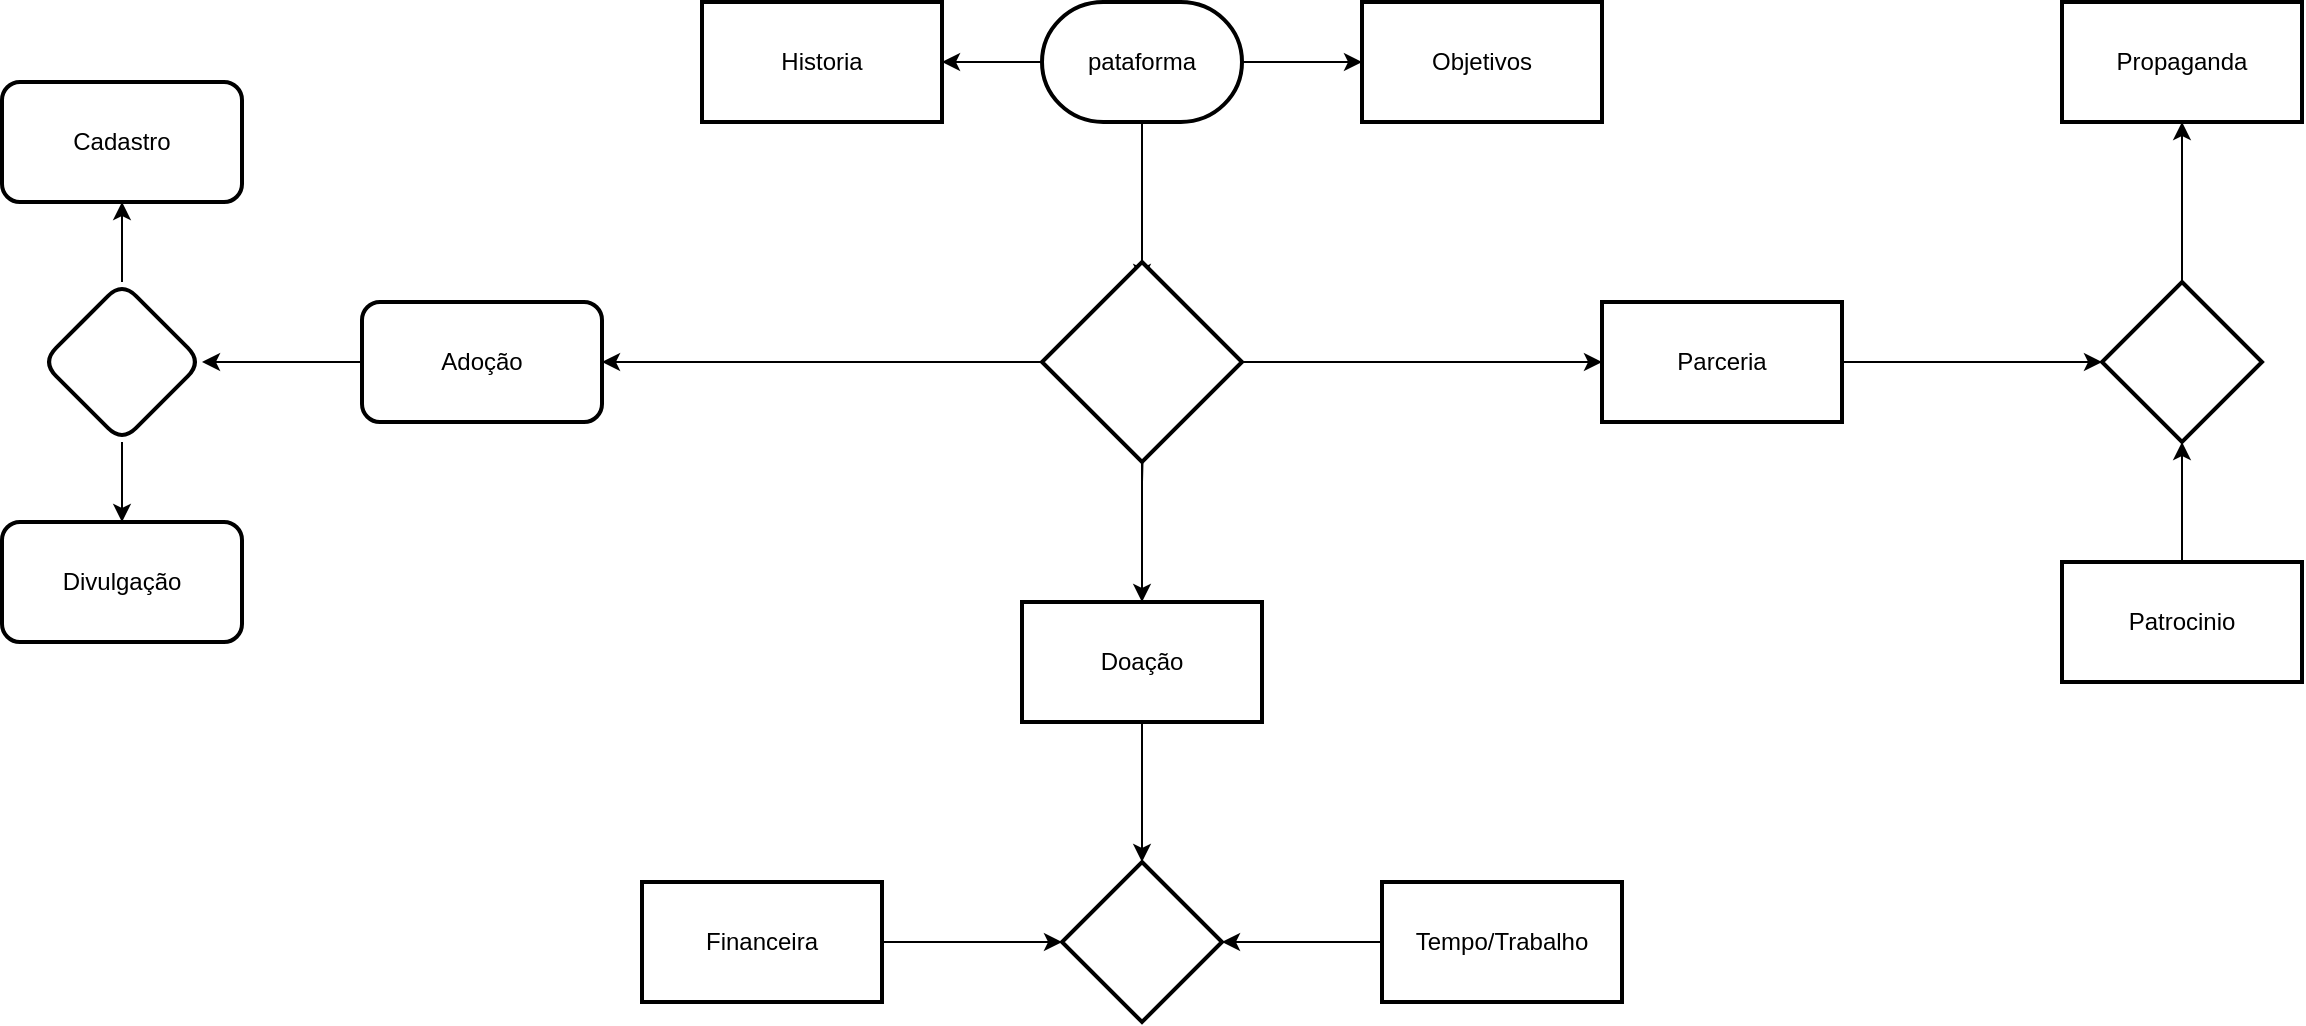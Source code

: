 <mxfile>
    <diagram name="Página-1" id="aaGCkiE8xkfBYlqoKyT1">
        <mxGraphModel dx="1725" dy="426" grid="1" gridSize="10" guides="1" tooltips="1" connect="1" arrows="1" fold="1" page="1" pageScale="1" pageWidth="827" pageHeight="1169" math="0" shadow="0">
            <root>
                <mxCell id="0"/>
                <mxCell id="1" parent="0"/>
                <mxCell id="jcSnNQON1pVsvE090eND-7" value="" style="edgeStyle=orthogonalEdgeStyle;rounded=0;orthogonalLoop=1;jettySize=auto;html=1;" parent="1" source="jcSnNQON1pVsvE090eND-1" edge="1">
                    <mxGeometry relative="1" as="geometry">
                        <mxPoint x="410" y="210" as="targetPoint"/>
                    </mxGeometry>
                </mxCell>
                <mxCell id="jcSnNQON1pVsvE090eND-24" value="" style="edgeStyle=orthogonalEdgeStyle;rounded=0;orthogonalLoop=1;jettySize=auto;html=1;" parent="1" source="jcSnNQON1pVsvE090eND-1" target="jcSnNQON1pVsvE090eND-3" edge="1">
                    <mxGeometry relative="1" as="geometry"/>
                </mxCell>
                <mxCell id="jcSnNQON1pVsvE090eND-25" value="" style="edgeStyle=orthogonalEdgeStyle;rounded=0;orthogonalLoop=1;jettySize=auto;html=1;" parent="1" source="jcSnNQON1pVsvE090eND-1" target="jcSnNQON1pVsvE090eND-5" edge="1">
                    <mxGeometry relative="1" as="geometry"/>
                </mxCell>
                <mxCell id="jcSnNQON1pVsvE090eND-1" value="pataforma" style="strokeWidth=2;html=1;shape=mxgraph.flowchart.terminator;whiteSpace=wrap;" parent="1" vertex="1">
                    <mxGeometry x="360" y="70" width="100" height="60" as="geometry"/>
                </mxCell>
                <mxCell id="jcSnNQON1pVsvE090eND-9" value="" style="edgeStyle=orthogonalEdgeStyle;rounded=0;orthogonalLoop=1;jettySize=auto;html=1;" parent="1" target="jcSnNQON1pVsvE090eND-8" edge="1">
                    <mxGeometry relative="1" as="geometry">
                        <mxPoint x="410" y="310" as="sourcePoint"/>
                    </mxGeometry>
                </mxCell>
                <mxCell id="jcSnNQON1pVsvE090eND-3" value="Objetivos" style="whiteSpace=wrap;html=1;strokeWidth=2;" parent="1" vertex="1">
                    <mxGeometry x="520" y="70" width="120" height="60" as="geometry"/>
                </mxCell>
                <mxCell id="jcSnNQON1pVsvE090eND-5" value="Historia" style="whiteSpace=wrap;html=1;strokeWidth=2;" parent="1" vertex="1">
                    <mxGeometry x="190" y="70" width="120" height="60" as="geometry"/>
                </mxCell>
                <mxCell id="jcSnNQON1pVsvE090eND-11" value="" style="edgeStyle=orthogonalEdgeStyle;rounded=0;orthogonalLoop=1;jettySize=auto;html=1;" parent="1" source="jcSnNQON1pVsvE090eND-8" target="jcSnNQON1pVsvE090eND-10" edge="1">
                    <mxGeometry relative="1" as="geometry"/>
                </mxCell>
                <mxCell id="jcSnNQON1pVsvE090eND-13" value="" style="edgeStyle=orthogonalEdgeStyle;rounded=0;orthogonalLoop=1;jettySize=auto;html=1;" parent="1" source="jcSnNQON1pVsvE090eND-8" target="jcSnNQON1pVsvE090eND-12" edge="1">
                    <mxGeometry relative="1" as="geometry"/>
                </mxCell>
                <mxCell id="jcSnNQON1pVsvE090eND-15" value="" style="edgeStyle=orthogonalEdgeStyle;rounded=0;orthogonalLoop=1;jettySize=auto;html=1;" parent="1" source="jcSnNQON1pVsvE090eND-8" target="jcSnNQON1pVsvE090eND-14" edge="1">
                    <mxGeometry relative="1" as="geometry"/>
                </mxCell>
                <mxCell id="jcSnNQON1pVsvE090eND-8" value="" style="strokeWidth=2;html=1;shape=mxgraph.flowchart.decision;whiteSpace=wrap;" parent="1" vertex="1">
                    <mxGeometry x="360" y="200" width="100" height="100" as="geometry"/>
                </mxCell>
                <mxCell id="jcSnNQON1pVsvE090eND-19" value="" style="edgeStyle=orthogonalEdgeStyle;rounded=0;orthogonalLoop=1;jettySize=auto;html=1;" parent="1" source="jcSnNQON1pVsvE090eND-10" target="jcSnNQON1pVsvE090eND-18" edge="1">
                    <mxGeometry relative="1" as="geometry"/>
                </mxCell>
                <mxCell id="jcSnNQON1pVsvE090eND-10" value="Adoção" style="rounded=1;whiteSpace=wrap;html=1;strokeWidth=2;" parent="1" vertex="1">
                    <mxGeometry x="20" y="220" width="120" height="60" as="geometry"/>
                </mxCell>
                <mxCell id="jcSnNQON1pVsvE090eND-40" value="" style="edgeStyle=orthogonalEdgeStyle;rounded=0;orthogonalLoop=1;jettySize=auto;html=1;" parent="1" source="jcSnNQON1pVsvE090eND-12" target="jcSnNQON1pVsvE090eND-39" edge="1">
                    <mxGeometry relative="1" as="geometry"/>
                </mxCell>
                <mxCell id="jcSnNQON1pVsvE090eND-12" value="Doação" style="whiteSpace=wrap;html=1;strokeWidth=2;" parent="1" vertex="1">
                    <mxGeometry x="350" y="370" width="120" height="60" as="geometry"/>
                </mxCell>
                <mxCell id="jcSnNQON1pVsvE090eND-34" value="" style="edgeStyle=orthogonalEdgeStyle;rounded=0;orthogonalLoop=1;jettySize=auto;html=1;" parent="1" source="jcSnNQON1pVsvE090eND-14" target="jcSnNQON1pVsvE090eND-33" edge="1">
                    <mxGeometry relative="1" as="geometry"/>
                </mxCell>
                <mxCell id="jcSnNQON1pVsvE090eND-45" value="" style="edgeStyle=orthogonalEdgeStyle;rounded=0;orthogonalLoop=1;jettySize=auto;html=1;" parent="1" source="jcSnNQON1pVsvE090eND-14" target="jcSnNQON1pVsvE090eND-44" edge="1">
                    <mxGeometry relative="1" as="geometry"/>
                </mxCell>
                <mxCell id="jcSnNQON1pVsvE090eND-14" value="Parceria" style="whiteSpace=wrap;html=1;strokeWidth=2;" parent="1" vertex="1">
                    <mxGeometry x="640" y="220" width="120" height="60" as="geometry"/>
                </mxCell>
                <mxCell id="jcSnNQON1pVsvE090eND-21" value="" style="edgeStyle=orthogonalEdgeStyle;rounded=0;orthogonalLoop=1;jettySize=auto;html=1;" parent="1" source="jcSnNQON1pVsvE090eND-18" target="jcSnNQON1pVsvE090eND-20" edge="1">
                    <mxGeometry relative="1" as="geometry"/>
                </mxCell>
                <mxCell id="jcSnNQON1pVsvE090eND-23" value="" style="edgeStyle=orthogonalEdgeStyle;rounded=0;orthogonalLoop=1;jettySize=auto;html=1;" parent="1" source="jcSnNQON1pVsvE090eND-18" target="jcSnNQON1pVsvE090eND-22" edge="1">
                    <mxGeometry relative="1" as="geometry"/>
                </mxCell>
                <mxCell id="jcSnNQON1pVsvE090eND-18" value="" style="rhombus;whiteSpace=wrap;html=1;rounded=1;strokeWidth=2;" parent="1" vertex="1">
                    <mxGeometry x="-140" y="210" width="80" height="80" as="geometry"/>
                </mxCell>
                <mxCell id="jcSnNQON1pVsvE090eND-20" value="Cadastro" style="whiteSpace=wrap;html=1;rounded=1;strokeWidth=2;" parent="1" vertex="1">
                    <mxGeometry x="-160" y="110" width="120" height="60" as="geometry"/>
                </mxCell>
                <mxCell id="jcSnNQON1pVsvE090eND-22" value="Divulgação" style="whiteSpace=wrap;html=1;rounded=1;strokeWidth=2;" parent="1" vertex="1">
                    <mxGeometry x="-160" y="330" width="120" height="60" as="geometry"/>
                </mxCell>
                <mxCell id="jcSnNQON1pVsvE090eND-41" value="" style="edgeStyle=orthogonalEdgeStyle;rounded=0;orthogonalLoop=1;jettySize=auto;html=1;" parent="1" source="jcSnNQON1pVsvE090eND-28" target="jcSnNQON1pVsvE090eND-39" edge="1">
                    <mxGeometry relative="1" as="geometry"/>
                </mxCell>
                <mxCell id="jcSnNQON1pVsvE090eND-28" value="Financeira" style="whiteSpace=wrap;html=1;strokeWidth=2;" parent="1" vertex="1">
                    <mxGeometry x="160" y="510" width="120" height="60" as="geometry"/>
                </mxCell>
                <mxCell id="jcSnNQON1pVsvE090eND-42" value="" style="edgeStyle=orthogonalEdgeStyle;rounded=0;orthogonalLoop=1;jettySize=auto;html=1;" parent="1" source="jcSnNQON1pVsvE090eND-30" target="jcSnNQON1pVsvE090eND-39" edge="1">
                    <mxGeometry relative="1" as="geometry"/>
                </mxCell>
                <mxCell id="jcSnNQON1pVsvE090eND-30" value="Tempo/Trabalho" style="whiteSpace=wrap;html=1;strokeWidth=2;" parent="1" vertex="1">
                    <mxGeometry x="530" y="510" width="120" height="60" as="geometry"/>
                </mxCell>
                <mxCell id="jcSnNQON1pVsvE090eND-33" value="Propaganda" style="whiteSpace=wrap;html=1;strokeWidth=2;" parent="1" vertex="1">
                    <mxGeometry x="870" y="70" width="120" height="60" as="geometry"/>
                </mxCell>
                <mxCell id="jcSnNQON1pVsvE090eND-46" value="" style="edgeStyle=orthogonalEdgeStyle;rounded=0;orthogonalLoop=1;jettySize=auto;html=1;" parent="1" source="jcSnNQON1pVsvE090eND-35" target="jcSnNQON1pVsvE090eND-44" edge="1">
                    <mxGeometry relative="1" as="geometry"/>
                </mxCell>
                <mxCell id="jcSnNQON1pVsvE090eND-35" value="Patrocinio" style="whiteSpace=wrap;html=1;strokeWidth=2;" parent="1" vertex="1">
                    <mxGeometry x="870" y="350" width="120" height="60" as="geometry"/>
                </mxCell>
                <mxCell id="jcSnNQON1pVsvE090eND-39" value="" style="rhombus;whiteSpace=wrap;html=1;strokeWidth=2;" parent="1" vertex="1">
                    <mxGeometry x="370" y="500" width="80" height="80" as="geometry"/>
                </mxCell>
                <mxCell id="jcSnNQON1pVsvE090eND-44" value="" style="rhombus;whiteSpace=wrap;html=1;strokeWidth=2;" parent="1" vertex="1">
                    <mxGeometry x="890" y="210" width="80" height="80" as="geometry"/>
                </mxCell>
            </root>
        </mxGraphModel>
    </diagram>
</mxfile>
